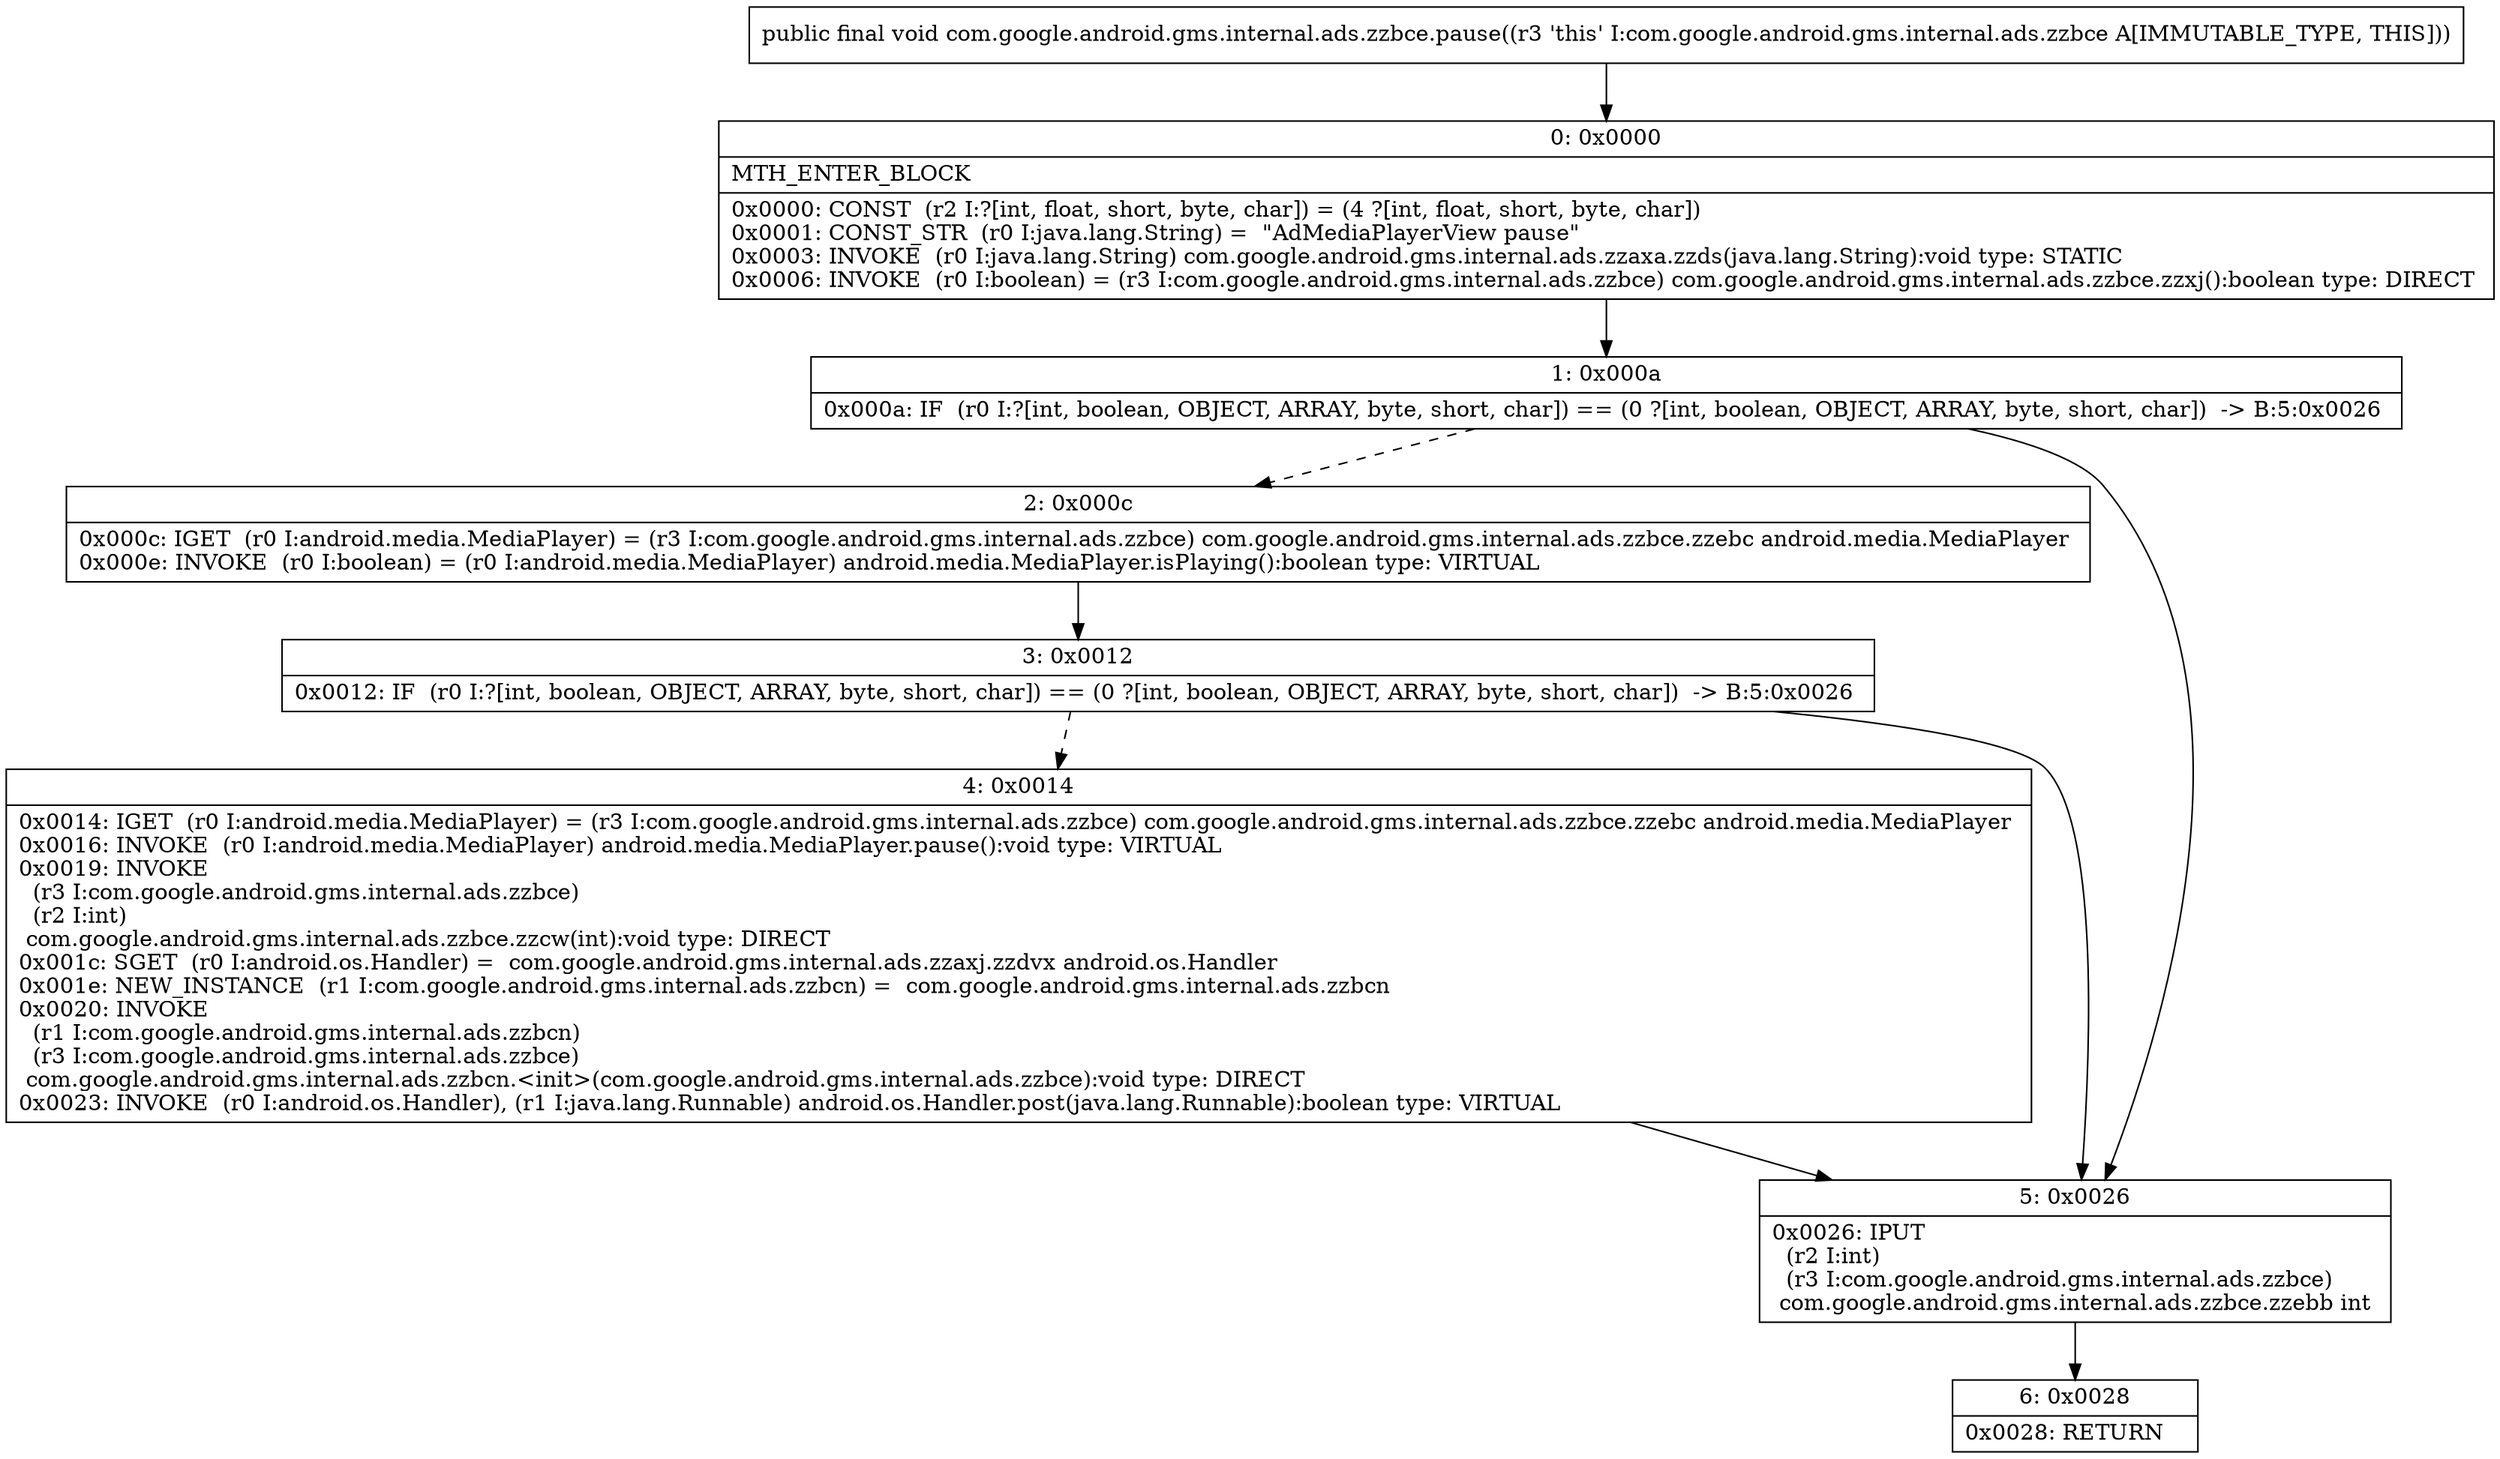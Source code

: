 digraph "CFG forcom.google.android.gms.internal.ads.zzbce.pause()V" {
Node_0 [shape=record,label="{0\:\ 0x0000|MTH_ENTER_BLOCK\l|0x0000: CONST  (r2 I:?[int, float, short, byte, char]) = (4 ?[int, float, short, byte, char]) \l0x0001: CONST_STR  (r0 I:java.lang.String) =  \"AdMediaPlayerView pause\" \l0x0003: INVOKE  (r0 I:java.lang.String) com.google.android.gms.internal.ads.zzaxa.zzds(java.lang.String):void type: STATIC \l0x0006: INVOKE  (r0 I:boolean) = (r3 I:com.google.android.gms.internal.ads.zzbce) com.google.android.gms.internal.ads.zzbce.zzxj():boolean type: DIRECT \l}"];
Node_1 [shape=record,label="{1\:\ 0x000a|0x000a: IF  (r0 I:?[int, boolean, OBJECT, ARRAY, byte, short, char]) == (0 ?[int, boolean, OBJECT, ARRAY, byte, short, char])  \-\> B:5:0x0026 \l}"];
Node_2 [shape=record,label="{2\:\ 0x000c|0x000c: IGET  (r0 I:android.media.MediaPlayer) = (r3 I:com.google.android.gms.internal.ads.zzbce) com.google.android.gms.internal.ads.zzbce.zzebc android.media.MediaPlayer \l0x000e: INVOKE  (r0 I:boolean) = (r0 I:android.media.MediaPlayer) android.media.MediaPlayer.isPlaying():boolean type: VIRTUAL \l}"];
Node_3 [shape=record,label="{3\:\ 0x0012|0x0012: IF  (r0 I:?[int, boolean, OBJECT, ARRAY, byte, short, char]) == (0 ?[int, boolean, OBJECT, ARRAY, byte, short, char])  \-\> B:5:0x0026 \l}"];
Node_4 [shape=record,label="{4\:\ 0x0014|0x0014: IGET  (r0 I:android.media.MediaPlayer) = (r3 I:com.google.android.gms.internal.ads.zzbce) com.google.android.gms.internal.ads.zzbce.zzebc android.media.MediaPlayer \l0x0016: INVOKE  (r0 I:android.media.MediaPlayer) android.media.MediaPlayer.pause():void type: VIRTUAL \l0x0019: INVOKE  \l  (r3 I:com.google.android.gms.internal.ads.zzbce)\l  (r2 I:int)\l com.google.android.gms.internal.ads.zzbce.zzcw(int):void type: DIRECT \l0x001c: SGET  (r0 I:android.os.Handler) =  com.google.android.gms.internal.ads.zzaxj.zzdvx android.os.Handler \l0x001e: NEW_INSTANCE  (r1 I:com.google.android.gms.internal.ads.zzbcn) =  com.google.android.gms.internal.ads.zzbcn \l0x0020: INVOKE  \l  (r1 I:com.google.android.gms.internal.ads.zzbcn)\l  (r3 I:com.google.android.gms.internal.ads.zzbce)\l com.google.android.gms.internal.ads.zzbcn.\<init\>(com.google.android.gms.internal.ads.zzbce):void type: DIRECT \l0x0023: INVOKE  (r0 I:android.os.Handler), (r1 I:java.lang.Runnable) android.os.Handler.post(java.lang.Runnable):boolean type: VIRTUAL \l}"];
Node_5 [shape=record,label="{5\:\ 0x0026|0x0026: IPUT  \l  (r2 I:int)\l  (r3 I:com.google.android.gms.internal.ads.zzbce)\l com.google.android.gms.internal.ads.zzbce.zzebb int \l}"];
Node_6 [shape=record,label="{6\:\ 0x0028|0x0028: RETURN   \l}"];
MethodNode[shape=record,label="{public final void com.google.android.gms.internal.ads.zzbce.pause((r3 'this' I:com.google.android.gms.internal.ads.zzbce A[IMMUTABLE_TYPE, THIS])) }"];
MethodNode -> Node_0;
Node_0 -> Node_1;
Node_1 -> Node_2[style=dashed];
Node_1 -> Node_5;
Node_2 -> Node_3;
Node_3 -> Node_4[style=dashed];
Node_3 -> Node_5;
Node_4 -> Node_5;
Node_5 -> Node_6;
}

